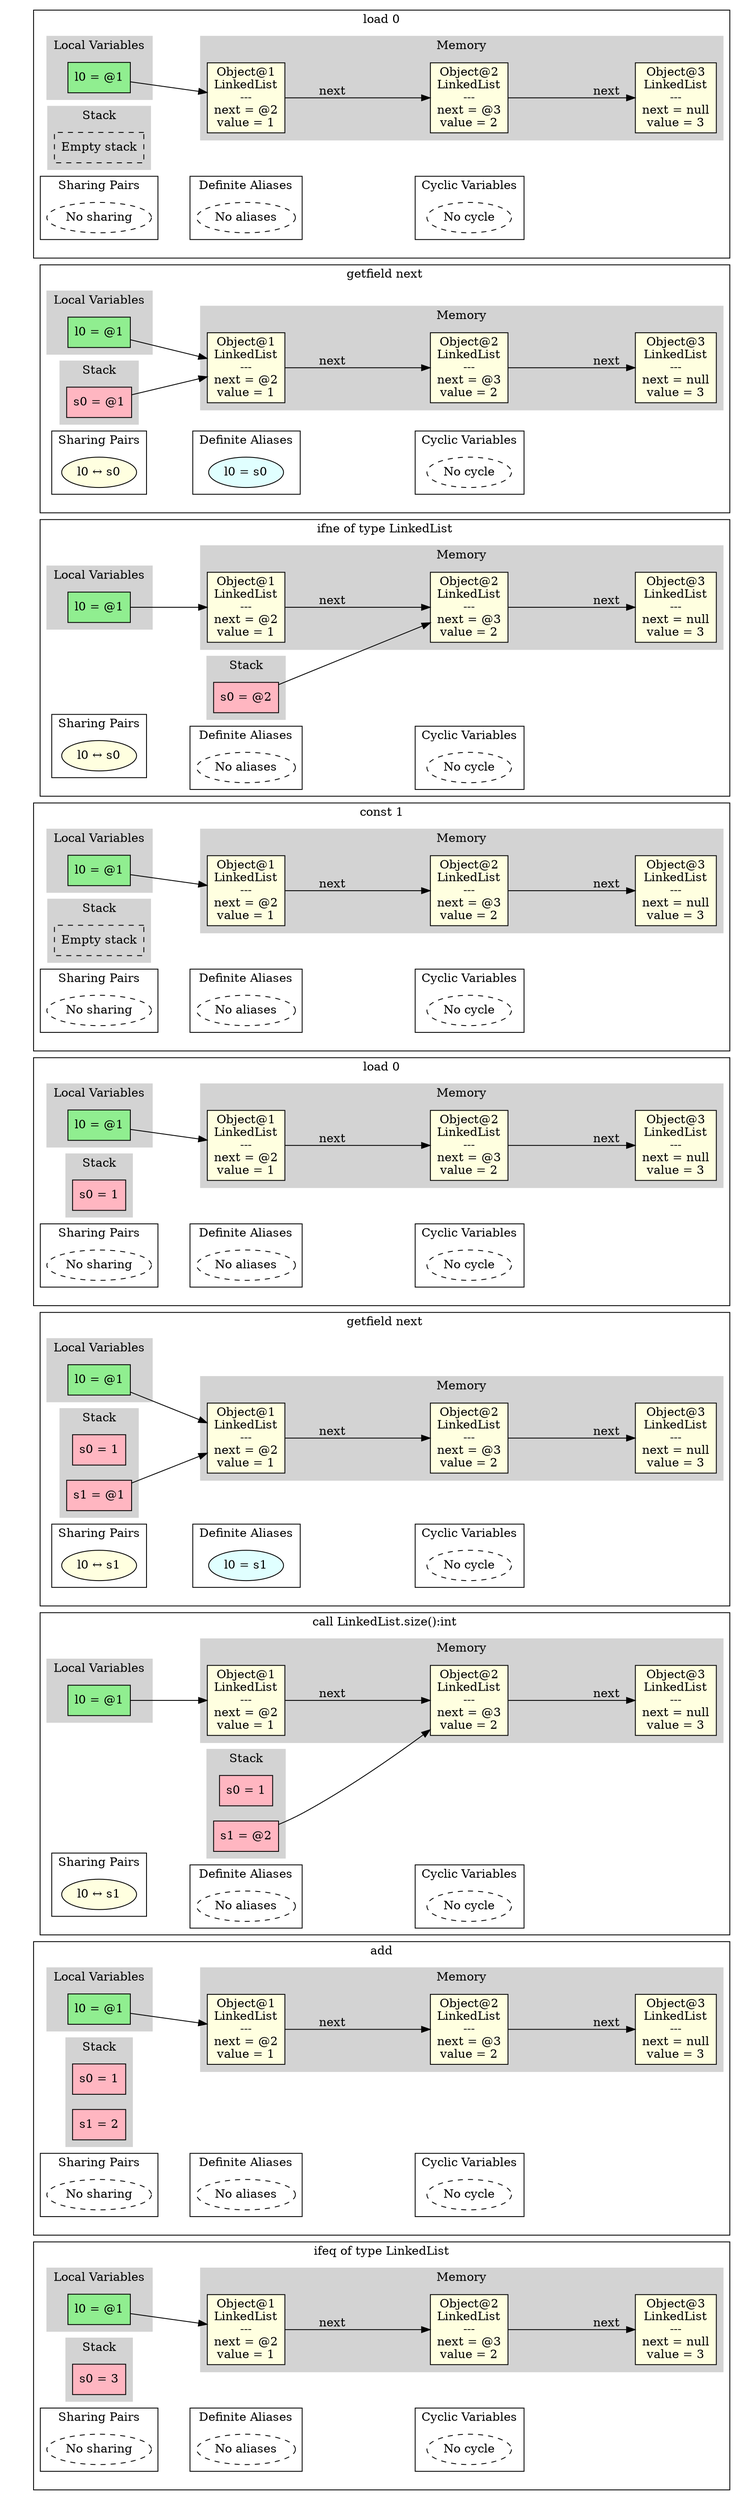 digraph MemoryGraph {
 node [shape=box, style=filled, fillcolor=lightblue];
 rankdir=LR;

 // Invisible anchor subgraph
 subgraph cluster_anchor {
 style=invis;
 anchor [style=invis, shape=point, width=0, height=0];
 }

 // Starting point for subgraph ordering
 anchor_start [style=invis, shape=point];

 anchor_519699440709327 [style=invis, shape=point];
 anchor_start -> anchor_519699440709327 [style=invis];
 anchor_start = anchor_519699440709327;

 subgraph cluster_519699440709327 {
 anchor_519699440709327 [style=invis];
 label="load 0";
 subgraph cluster_locals_519699440709327 {
 label="Local Variables";
 style=filled;
 color=lightgrey;
 node [style=filled, fillcolor=lightgreen];
 "l0_519699440709327" [label="l0 = @1"];
 }

 subgraph cluster_stack_519699440709327 {
 label="Stack";
 style=filled;
 color=lightgrey;
 node [style=filled, fillcolor=lightpink];
 "empty_stack_519699440709327" [label="Empty stack", style=dashed, fillcolor=white];
 }

 subgraph cluster_memory_519699440709327 {
 label="Memory";
 style=filled;
 color=lightgrey;
 node [style=filled, fillcolor=lightyellow];
 "obj1_519699440709327" [label="Object@1\nLinkedList\n---\nnext = @2\nvalue = 1\n"];
 "obj2_519699440709327" [label="Object@2\nLinkedList\n---\nnext = @3\nvalue = 2\n"];
 "obj3_519699440709327" [label="Object@3\nLinkedList\n---\nnext = null\nvalue = 3\n"];
 }

 "l0_519699440709327" -> "obj1_519699440709327";
 "obj1_519699440709327" -> "obj2_519699440709327" [label="next"];
 "obj2_519699440709327" -> "obj3_519699440709327" [label="next"];

 // Sharing pairs
 subgraph cluster_sharing_519699440709327 {
 label="Sharing Pairs";
 node [shape=ellipse, style=filled, fillcolor=lightyellow];
 "empty_sharing_519699440709327" [label="No sharing", style=dashed, fillcolor=white];
 }

    // Alias pairs
    subgraph cluster_aliases_519699440709327 {
      label="Definite Aliases";
      node [shape=ellipse, style=filled, fillcolor=lightcyan];
      "empty_alias_519699440709327" [label="No aliases", style=dashed, fillcolor=white];
    }

 // Cyclic variables
 subgraph cluster_cyclic_519699440709327 {
 label="Cyclic Variables";
 node [shape=ellipse];
 "empty_cyclic_519699440709327" [label="No cycle", style=dashed, fillcolor=white];
 }
 // Invisible edge for horizontal alignment
 "empty_sharing_519699440709327" -> "empty_alias_519699440709327" [style=invis, weight=10];
 // Invisible edge for horizontal alignment
 "empty_alias_519699440709327" -> "empty_cyclic_519699440709327" [style=invis, weight=10];
 }
 anchor_519699443668540 [style=invis, shape=point];
 anchor_start -> anchor_519699443668540 [style=invis];
 anchor_start = anchor_519699443668540;

 subgraph cluster_519699443668540 {
 anchor_519699443668540 [style=invis];
 label="getfield next";
 subgraph cluster_locals_519699443668540 {
 label="Local Variables";
 style=filled;
 color=lightgrey;
 node [style=filled, fillcolor=lightgreen];
 "l0_519699443668540" [label="l0 = @1"];
 }

 subgraph cluster_stack_519699443668540 {
 label="Stack";
 style=filled;
 color=lightgrey;
 node [style=filled, fillcolor=lightpink];
 "s0_519699443668540" [label="s0 = @1"];
 }

 subgraph cluster_memory_519699443668540 {
 label="Memory";
 style=filled;
 color=lightgrey;
 node [style=filled, fillcolor=lightyellow];
 "obj1_519699443668540" [label="Object@1\nLinkedList\n---\nnext = @2\nvalue = 1\n"];
 "obj2_519699443668540" [label="Object@2\nLinkedList\n---\nnext = @3\nvalue = 2\n"];
 "obj3_519699443668540" [label="Object@3\nLinkedList\n---\nnext = null\nvalue = 3\n"];
 }

 "l0_519699443668540" -> "obj1_519699443668540";
 "s0_519699443668540" -> "obj1_519699443668540";
 "obj1_519699443668540" -> "obj2_519699443668540" [label="next"];
 "obj2_519699443668540" -> "obj3_519699443668540" [label="next"];

 // Sharing pairs
 subgraph cluster_sharing_519699443668540 {
 label="Sharing Pairs";
 node [shape=ellipse, style=filled, fillcolor=lightyellow];
 "pair0_519699443668540" [label="l0 ↔ s0"];
 }

    // Alias pairs
    subgraph cluster_aliases_519699443668540 {
      label="Definite Aliases";
      node [shape=ellipse, style=filled, fillcolor=lightcyan];
      "alias0_519699443668540" [label="l0 = s0"];
    }

 // Cyclic variables
 subgraph cluster_cyclic_519699443668540 {
 label="Cyclic Variables";
 node [shape=ellipse];
 "empty_cyclic_519699443668540" [label="No cycle", style=dashed, fillcolor=white];
 }
 // Invisible edge for horizontal alignment
 "pair0_519699443668540" -> "alias0_519699443668540" [style=invis, weight=10];
 // Invisible edge for horizontal alignment
 "alias0_519699443668540" -> "empty_cyclic_519699443668540" [style=invis, weight=10];
 }
 anchor_519699445387094 [style=invis, shape=point];
 anchor_start -> anchor_519699445387094 [style=invis];
 anchor_start = anchor_519699445387094;

 subgraph cluster_519699445387094 {
 anchor_519699445387094 [style=invis];
 label="ifne of type LinkedList";
 subgraph cluster_locals_519699445387094 {
 label="Local Variables";
 style=filled;
 color=lightgrey;
 node [style=filled, fillcolor=lightgreen];
 "l0_519699445387094" [label="l0 = @1"];
 }

 subgraph cluster_stack_519699445387094 {
 label="Stack";
 style=filled;
 color=lightgrey;
 node [style=filled, fillcolor=lightpink];
 "s0_519699445387094" [label="s0 = @2"];
 }

 subgraph cluster_memory_519699445387094 {
 label="Memory";
 style=filled;
 color=lightgrey;
 node [style=filled, fillcolor=lightyellow];
 "obj1_519699445387094" [label="Object@1\nLinkedList\n---\nnext = @2\nvalue = 1\n"];
 "obj2_519699445387094" [label="Object@2\nLinkedList\n---\nnext = @3\nvalue = 2\n"];
 "obj3_519699445387094" [label="Object@3\nLinkedList\n---\nnext = null\nvalue = 3\n"];
 }

 "l0_519699445387094" -> "obj1_519699445387094";
 "s0_519699445387094" -> "obj2_519699445387094";
 "obj1_519699445387094" -> "obj2_519699445387094" [label="next"];
 "obj2_519699445387094" -> "obj3_519699445387094" [label="next"];

 // Sharing pairs
 subgraph cluster_sharing_519699445387094 {
 label="Sharing Pairs";
 node [shape=ellipse, style=filled, fillcolor=lightyellow];
 "pair0_519699445387094" [label="l0 ↔ s0"];
 }

    // Alias pairs
    subgraph cluster_aliases_519699445387094 {
      label="Definite Aliases";
      node [shape=ellipse, style=filled, fillcolor=lightcyan];
      "empty_alias_519699445387094" [label="No aliases", style=dashed, fillcolor=white];
    }

 // Cyclic variables
 subgraph cluster_cyclic_519699445387094 {
 label="Cyclic Variables";
 node [shape=ellipse];
 "empty_cyclic_519699445387094" [label="No cycle", style=dashed, fillcolor=white];
 }
 // Invisible edge for horizontal alignment
 "pair0_519699445387094" -> "empty_alias_519699445387094" [style=invis, weight=10];
 // Invisible edge for horizontal alignment
 "empty_alias_519699445387094" -> "empty_cyclic_519699445387094" [style=invis, weight=10];
 }
 anchor_519699448809834 [style=invis, shape=point];
 anchor_start -> anchor_519699448809834 [style=invis];
 anchor_start = anchor_519699448809834;

 subgraph cluster_519699448809834 {
 anchor_519699448809834 [style=invis];
 label="const 1";
 subgraph cluster_locals_519699448809834 {
 label="Local Variables";
 style=filled;
 color=lightgrey;
 node [style=filled, fillcolor=lightgreen];
 "l0_519699448809834" [label="l0 = @1"];
 }

 subgraph cluster_stack_519699448809834 {
 label="Stack";
 style=filled;
 color=lightgrey;
 node [style=filled, fillcolor=lightpink];
 "empty_stack_519699448809834" [label="Empty stack", style=dashed, fillcolor=white];
 }

 subgraph cluster_memory_519699448809834 {
 label="Memory";
 style=filled;
 color=lightgrey;
 node [style=filled, fillcolor=lightyellow];
 "obj1_519699448809834" [label="Object@1\nLinkedList\n---\nnext = @2\nvalue = 1\n"];
 "obj2_519699448809834" [label="Object@2\nLinkedList\n---\nnext = @3\nvalue = 2\n"];
 "obj3_519699448809834" [label="Object@3\nLinkedList\n---\nnext = null\nvalue = 3\n"];
 }

 "l0_519699448809834" -> "obj1_519699448809834";
 "obj1_519699448809834" -> "obj2_519699448809834" [label="next"];
 "obj2_519699448809834" -> "obj3_519699448809834" [label="next"];

 // Sharing pairs
 subgraph cluster_sharing_519699448809834 {
 label="Sharing Pairs";
 node [shape=ellipse, style=filled, fillcolor=lightyellow];
 "empty_sharing_519699448809834" [label="No sharing", style=dashed, fillcolor=white];
 }

    // Alias pairs
    subgraph cluster_aliases_519699448809834 {
      label="Definite Aliases";
      node [shape=ellipse, style=filled, fillcolor=lightcyan];
      "empty_alias_519699448809834" [label="No aliases", style=dashed, fillcolor=white];
    }

 // Cyclic variables
 subgraph cluster_cyclic_519699448809834 {
 label="Cyclic Variables";
 node [shape=ellipse];
 "empty_cyclic_519699448809834" [label="No cycle", style=dashed, fillcolor=white];
 }
 // Invisible edge for horizontal alignment
 "empty_sharing_519699448809834" -> "empty_alias_519699448809834" [style=invis, weight=10];
 // Invisible edge for horizontal alignment
 "empty_alias_519699448809834" -> "empty_cyclic_519699448809834" [style=invis, weight=10];
 }
 anchor_519699450688401 [style=invis, shape=point];
 anchor_start -> anchor_519699450688401 [style=invis];
 anchor_start = anchor_519699450688401;

 subgraph cluster_519699450688401 {
 anchor_519699450688401 [style=invis];
 label="load 0";
 subgraph cluster_locals_519699450688401 {
 label="Local Variables";
 style=filled;
 color=lightgrey;
 node [style=filled, fillcolor=lightgreen];
 "l0_519699450688401" [label="l0 = @1"];
 }

 subgraph cluster_stack_519699450688401 {
 label="Stack";
 style=filled;
 color=lightgrey;
 node [style=filled, fillcolor=lightpink];
 "s0_519699450688401" [label="s0 = 1"];
 }

 subgraph cluster_memory_519699450688401 {
 label="Memory";
 style=filled;
 color=lightgrey;
 node [style=filled, fillcolor=lightyellow];
 "obj1_519699450688401" [label="Object@1\nLinkedList\n---\nnext = @2\nvalue = 1\n"];
 "obj2_519699450688401" [label="Object@2\nLinkedList\n---\nnext = @3\nvalue = 2\n"];
 "obj3_519699450688401" [label="Object@3\nLinkedList\n---\nnext = null\nvalue = 3\n"];
 }

 "l0_519699450688401" -> "obj1_519699450688401";
 "obj1_519699450688401" -> "obj2_519699450688401" [label="next"];
 "obj2_519699450688401" -> "obj3_519699450688401" [label="next"];

 // Sharing pairs
 subgraph cluster_sharing_519699450688401 {
 label="Sharing Pairs";
 node [shape=ellipse, style=filled, fillcolor=lightyellow];
 "empty_sharing_519699450688401" [label="No sharing", style=dashed, fillcolor=white];
 }

    // Alias pairs
    subgraph cluster_aliases_519699450688401 {
      label="Definite Aliases";
      node [shape=ellipse, style=filled, fillcolor=lightcyan];
      "empty_alias_519699450688401" [label="No aliases", style=dashed, fillcolor=white];
    }

 // Cyclic variables
 subgraph cluster_cyclic_519699450688401 {
 label="Cyclic Variables";
 node [shape=ellipse];
 "empty_cyclic_519699450688401" [label="No cycle", style=dashed, fillcolor=white];
 }
 // Invisible edge for horizontal alignment
 "empty_sharing_519699450688401" -> "empty_alias_519699450688401" [style=invis, weight=10];
 // Invisible edge for horizontal alignment
 "empty_alias_519699450688401" -> "empty_cyclic_519699450688401" [style=invis, weight=10];
 }
 anchor_519699456250340 [style=invis, shape=point];
 anchor_start -> anchor_519699456250340 [style=invis];
 anchor_start = anchor_519699456250340;

 subgraph cluster_519699456250340 {
 anchor_519699456250340 [style=invis];
 label="getfield next";
 subgraph cluster_locals_519699456250340 {
 label="Local Variables";
 style=filled;
 color=lightgrey;
 node [style=filled, fillcolor=lightgreen];
 "l0_519699456250340" [label="l0 = @1"];
 }

 subgraph cluster_stack_519699456250340 {
 label="Stack";
 style=filled;
 color=lightgrey;
 node [style=filled, fillcolor=lightpink];
 "s0_519699456250340" [label="s0 = 1"];
 "s1_519699456250340" [label="s1 = @1"];
 }

 subgraph cluster_memory_519699456250340 {
 label="Memory";
 style=filled;
 color=lightgrey;
 node [style=filled, fillcolor=lightyellow];
 "obj1_519699456250340" [label="Object@1\nLinkedList\n---\nnext = @2\nvalue = 1\n"];
 "obj2_519699456250340" [label="Object@2\nLinkedList\n---\nnext = @3\nvalue = 2\n"];
 "obj3_519699456250340" [label="Object@3\nLinkedList\n---\nnext = null\nvalue = 3\n"];
 }

 "l0_519699456250340" -> "obj1_519699456250340";
 "s1_519699456250340" -> "obj1_519699456250340";
 "obj1_519699456250340" -> "obj2_519699456250340" [label="next"];
 "obj2_519699456250340" -> "obj3_519699456250340" [label="next"];

 // Sharing pairs
 subgraph cluster_sharing_519699456250340 {
 label="Sharing Pairs";
 node [shape=ellipse, style=filled, fillcolor=lightyellow];
 "pair0_519699456250340" [label="l0 ↔ s1"];
 }

    // Alias pairs
    subgraph cluster_aliases_519699456250340 {
      label="Definite Aliases";
      node [shape=ellipse, style=filled, fillcolor=lightcyan];
      "alias0_519699456250340" [label="l0 = s1"];
    }

 // Cyclic variables
 subgraph cluster_cyclic_519699456250340 {
 label="Cyclic Variables";
 node [shape=ellipse];
 "empty_cyclic_519699456250340" [label="No cycle", style=dashed, fillcolor=white];
 }
 // Invisible edge for horizontal alignment
 "pair0_519699456250340" -> "alias0_519699456250340" [style=invis, weight=10];
 // Invisible edge for horizontal alignment
 "alias0_519699456250340" -> "empty_cyclic_519699456250340" [style=invis, weight=10];
 }
 anchor_519699503487331 [style=invis, shape=point];
 anchor_start -> anchor_519699503487331 [style=invis];
 anchor_start = anchor_519699503487331;

 subgraph cluster_519699503487331 {
 anchor_519699503487331 [style=invis];
 label="call LinkedList.size():int";
 subgraph cluster_locals_519699503487331 {
 label="Local Variables";
 style=filled;
 color=lightgrey;
 node [style=filled, fillcolor=lightgreen];
 "l0_519699503487331" [label="l0 = @1"];
 }

 subgraph cluster_stack_519699503487331 {
 label="Stack";
 style=filled;
 color=lightgrey;
 node [style=filled, fillcolor=lightpink];
 "s0_519699503487331" [label="s0 = 1"];
 "s1_519699503487331" [label="s1 = @2"];
 }

 subgraph cluster_memory_519699503487331 {
 label="Memory";
 style=filled;
 color=lightgrey;
 node [style=filled, fillcolor=lightyellow];
 "obj1_519699503487331" [label="Object@1\nLinkedList\n---\nnext = @2\nvalue = 1\n"];
 "obj2_519699503487331" [label="Object@2\nLinkedList\n---\nnext = @3\nvalue = 2\n"];
 "obj3_519699503487331" [label="Object@3\nLinkedList\n---\nnext = null\nvalue = 3\n"];
 }

 "l0_519699503487331" -> "obj1_519699503487331";
 "s1_519699503487331" -> "obj2_519699503487331";
 "obj1_519699503487331" -> "obj2_519699503487331" [label="next"];
 "obj2_519699503487331" -> "obj3_519699503487331" [label="next"];

 // Sharing pairs
 subgraph cluster_sharing_519699503487331 {
 label="Sharing Pairs";
 node [shape=ellipse, style=filled, fillcolor=lightyellow];
 "pair0_519699503487331" [label="l0 ↔ s1"];
 }

    // Alias pairs
    subgraph cluster_aliases_519699503487331 {
      label="Definite Aliases";
      node [shape=ellipse, style=filled, fillcolor=lightcyan];
      "empty_alias_519699503487331" [label="No aliases", style=dashed, fillcolor=white];
    }

 // Cyclic variables
 subgraph cluster_cyclic_519699503487331 {
 label="Cyclic Variables";
 node [shape=ellipse];
 "empty_cyclic_519699503487331" [label="No cycle", style=dashed, fillcolor=white];
 }
 // Invisible edge for horizontal alignment
 "pair0_519699503487331" -> "empty_alias_519699503487331" [style=invis, weight=10];
 // Invisible edge for horizontal alignment
 "empty_alias_519699503487331" -> "empty_cyclic_519699503487331" [style=invis, weight=10];
 }
 anchor_519699505828039 [style=invis, shape=point];
 anchor_start -> anchor_519699505828039 [style=invis];
 anchor_start = anchor_519699505828039;

 subgraph cluster_519699505828039 {
 anchor_519699505828039 [style=invis];
 label="add";
 subgraph cluster_locals_519699505828039 {
 label="Local Variables";
 style=filled;
 color=lightgrey;
 node [style=filled, fillcolor=lightgreen];
 "l0_519699505828039" [label="l0 = @1"];
 }

 subgraph cluster_stack_519699505828039 {
 label="Stack";
 style=filled;
 color=lightgrey;
 node [style=filled, fillcolor=lightpink];
 "s0_519699505828039" [label="s0 = 1"];
 "s1_519699505828039" [label="s1 = 2"];
 }

 subgraph cluster_memory_519699505828039 {
 label="Memory";
 style=filled;
 color=lightgrey;
 node [style=filled, fillcolor=lightyellow];
 "obj1_519699505828039" [label="Object@1\nLinkedList\n---\nnext = @2\nvalue = 1\n"];
 "obj2_519699505828039" [label="Object@2\nLinkedList\n---\nnext = @3\nvalue = 2\n"];
 "obj3_519699505828039" [label="Object@3\nLinkedList\n---\nnext = null\nvalue = 3\n"];
 }

 "l0_519699505828039" -> "obj1_519699505828039";
 "obj1_519699505828039" -> "obj2_519699505828039" [label="next"];
 "obj2_519699505828039" -> "obj3_519699505828039" [label="next"];

 // Sharing pairs
 subgraph cluster_sharing_519699505828039 {
 label="Sharing Pairs";
 node [shape=ellipse, style=filled, fillcolor=lightyellow];
 "empty_sharing_519699505828039" [label="No sharing", style=dashed, fillcolor=white];
 }

    // Alias pairs
    subgraph cluster_aliases_519699505828039 {
      label="Definite Aliases";
      node [shape=ellipse, style=filled, fillcolor=lightcyan];
      "empty_alias_519699505828039" [label="No aliases", style=dashed, fillcolor=white];
    }

 // Cyclic variables
 subgraph cluster_cyclic_519699505828039 {
 label="Cyclic Variables";
 node [shape=ellipse];
 "empty_cyclic_519699505828039" [label="No cycle", style=dashed, fillcolor=white];
 }
 // Invisible edge for horizontal alignment
 "empty_sharing_519699505828039" -> "empty_alias_519699505828039" [style=invis, weight=10];
 // Invisible edge for horizontal alignment
 "empty_alias_519699505828039" -> "empty_cyclic_519699505828039" [style=invis, weight=10];
 }
 anchor_519699512881036 [style=invis, shape=point];
 anchor_start -> anchor_519699512881036 [style=invis];
 anchor_start = anchor_519699512881036;

 subgraph cluster_519699512881036 {
 anchor_519699512881036 [style=invis];
 label="ifeq of type LinkedList";
 subgraph cluster_locals_519699512881036 {
 label="Local Variables";
 style=filled;
 color=lightgrey;
 node [style=filled, fillcolor=lightgreen];
 "l0_519699512881036" [label="l0 = @1"];
 }

 subgraph cluster_stack_519699512881036 {
 label="Stack";
 style=filled;
 color=lightgrey;
 node [style=filled, fillcolor=lightpink];
 "s0_519699512881036" [label="s0 = 3"];
 }

 subgraph cluster_memory_519699512881036 {
 label="Memory";
 style=filled;
 color=lightgrey;
 node [style=filled, fillcolor=lightyellow];
 "obj1_519699512881036" [label="Object@1\nLinkedList\n---\nnext = @2\nvalue = 1\n"];
 "obj2_519699512881036" [label="Object@2\nLinkedList\n---\nnext = @3\nvalue = 2\n"];
 "obj3_519699512881036" [label="Object@3\nLinkedList\n---\nnext = null\nvalue = 3\n"];
 }

 "l0_519699512881036" -> "obj1_519699512881036";
 "obj1_519699512881036" -> "obj2_519699512881036" [label="next"];
 "obj2_519699512881036" -> "obj3_519699512881036" [label="next"];

 // Sharing pairs
 subgraph cluster_sharing_519699512881036 {
 label="Sharing Pairs";
 node [shape=ellipse, style=filled, fillcolor=lightyellow];
 "empty_sharing_519699512881036" [label="No sharing", style=dashed, fillcolor=white];
 }

    // Alias pairs
    subgraph cluster_aliases_519699512881036 {
      label="Definite Aliases";
      node [shape=ellipse, style=filled, fillcolor=lightcyan];
      "empty_alias_519699512881036" [label="No aliases", style=dashed, fillcolor=white];
    }

 // Cyclic variables
 subgraph cluster_cyclic_519699512881036 {
 label="Cyclic Variables";
 node [shape=ellipse];
 "empty_cyclic_519699512881036" [label="No cycle", style=dashed, fillcolor=white];
 }
 // Invisible edge for horizontal alignment
 "empty_sharing_519699512881036" -> "empty_alias_519699512881036" [style=invis, weight=10];
 // Invisible edge for horizontal alignment
 "empty_alias_519699512881036" -> "empty_cyclic_519699512881036" [style=invis, weight=10];
 }
}

